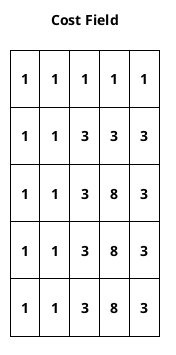 @startuml cost_field_hill

title
Cost Field

|\n   1   \n|\n   1   \n|\n   1   \n|\n   1   \n|\n   1   \n|
|\n   1   \n|\n   1   \n|\n   3   \n|\n   3   \n|\n   3   \n|
|\n   1   \n|\n   1   \n|\n   3   \n|\n   8   \n|\n   3   \n|
|\n   1   \n|\n   1   \n|\n   3   \n|\n   8   \n|\n   3   \n|
|\n   1   \n|\n   1   \n|\n   3   \n|\n   8   \n|\n   3   \n|
end title
@enduml
